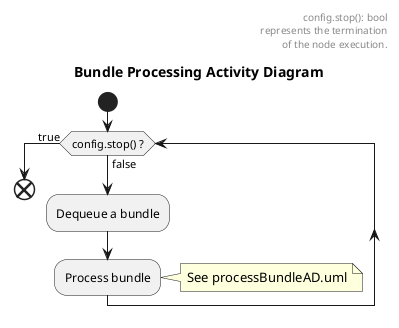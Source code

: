 
@startuml
title Bundle Processing Activity Diagram
start

while (config.stop() ?) is (false)
	:Dequeue a bundle;
	:Process bundle;
note right
		See processBundleAD.uml
end note
endwhile (true)
end

header
	config.stop(): bool
	represents the termination
	of the node execution.
end header

@enduml